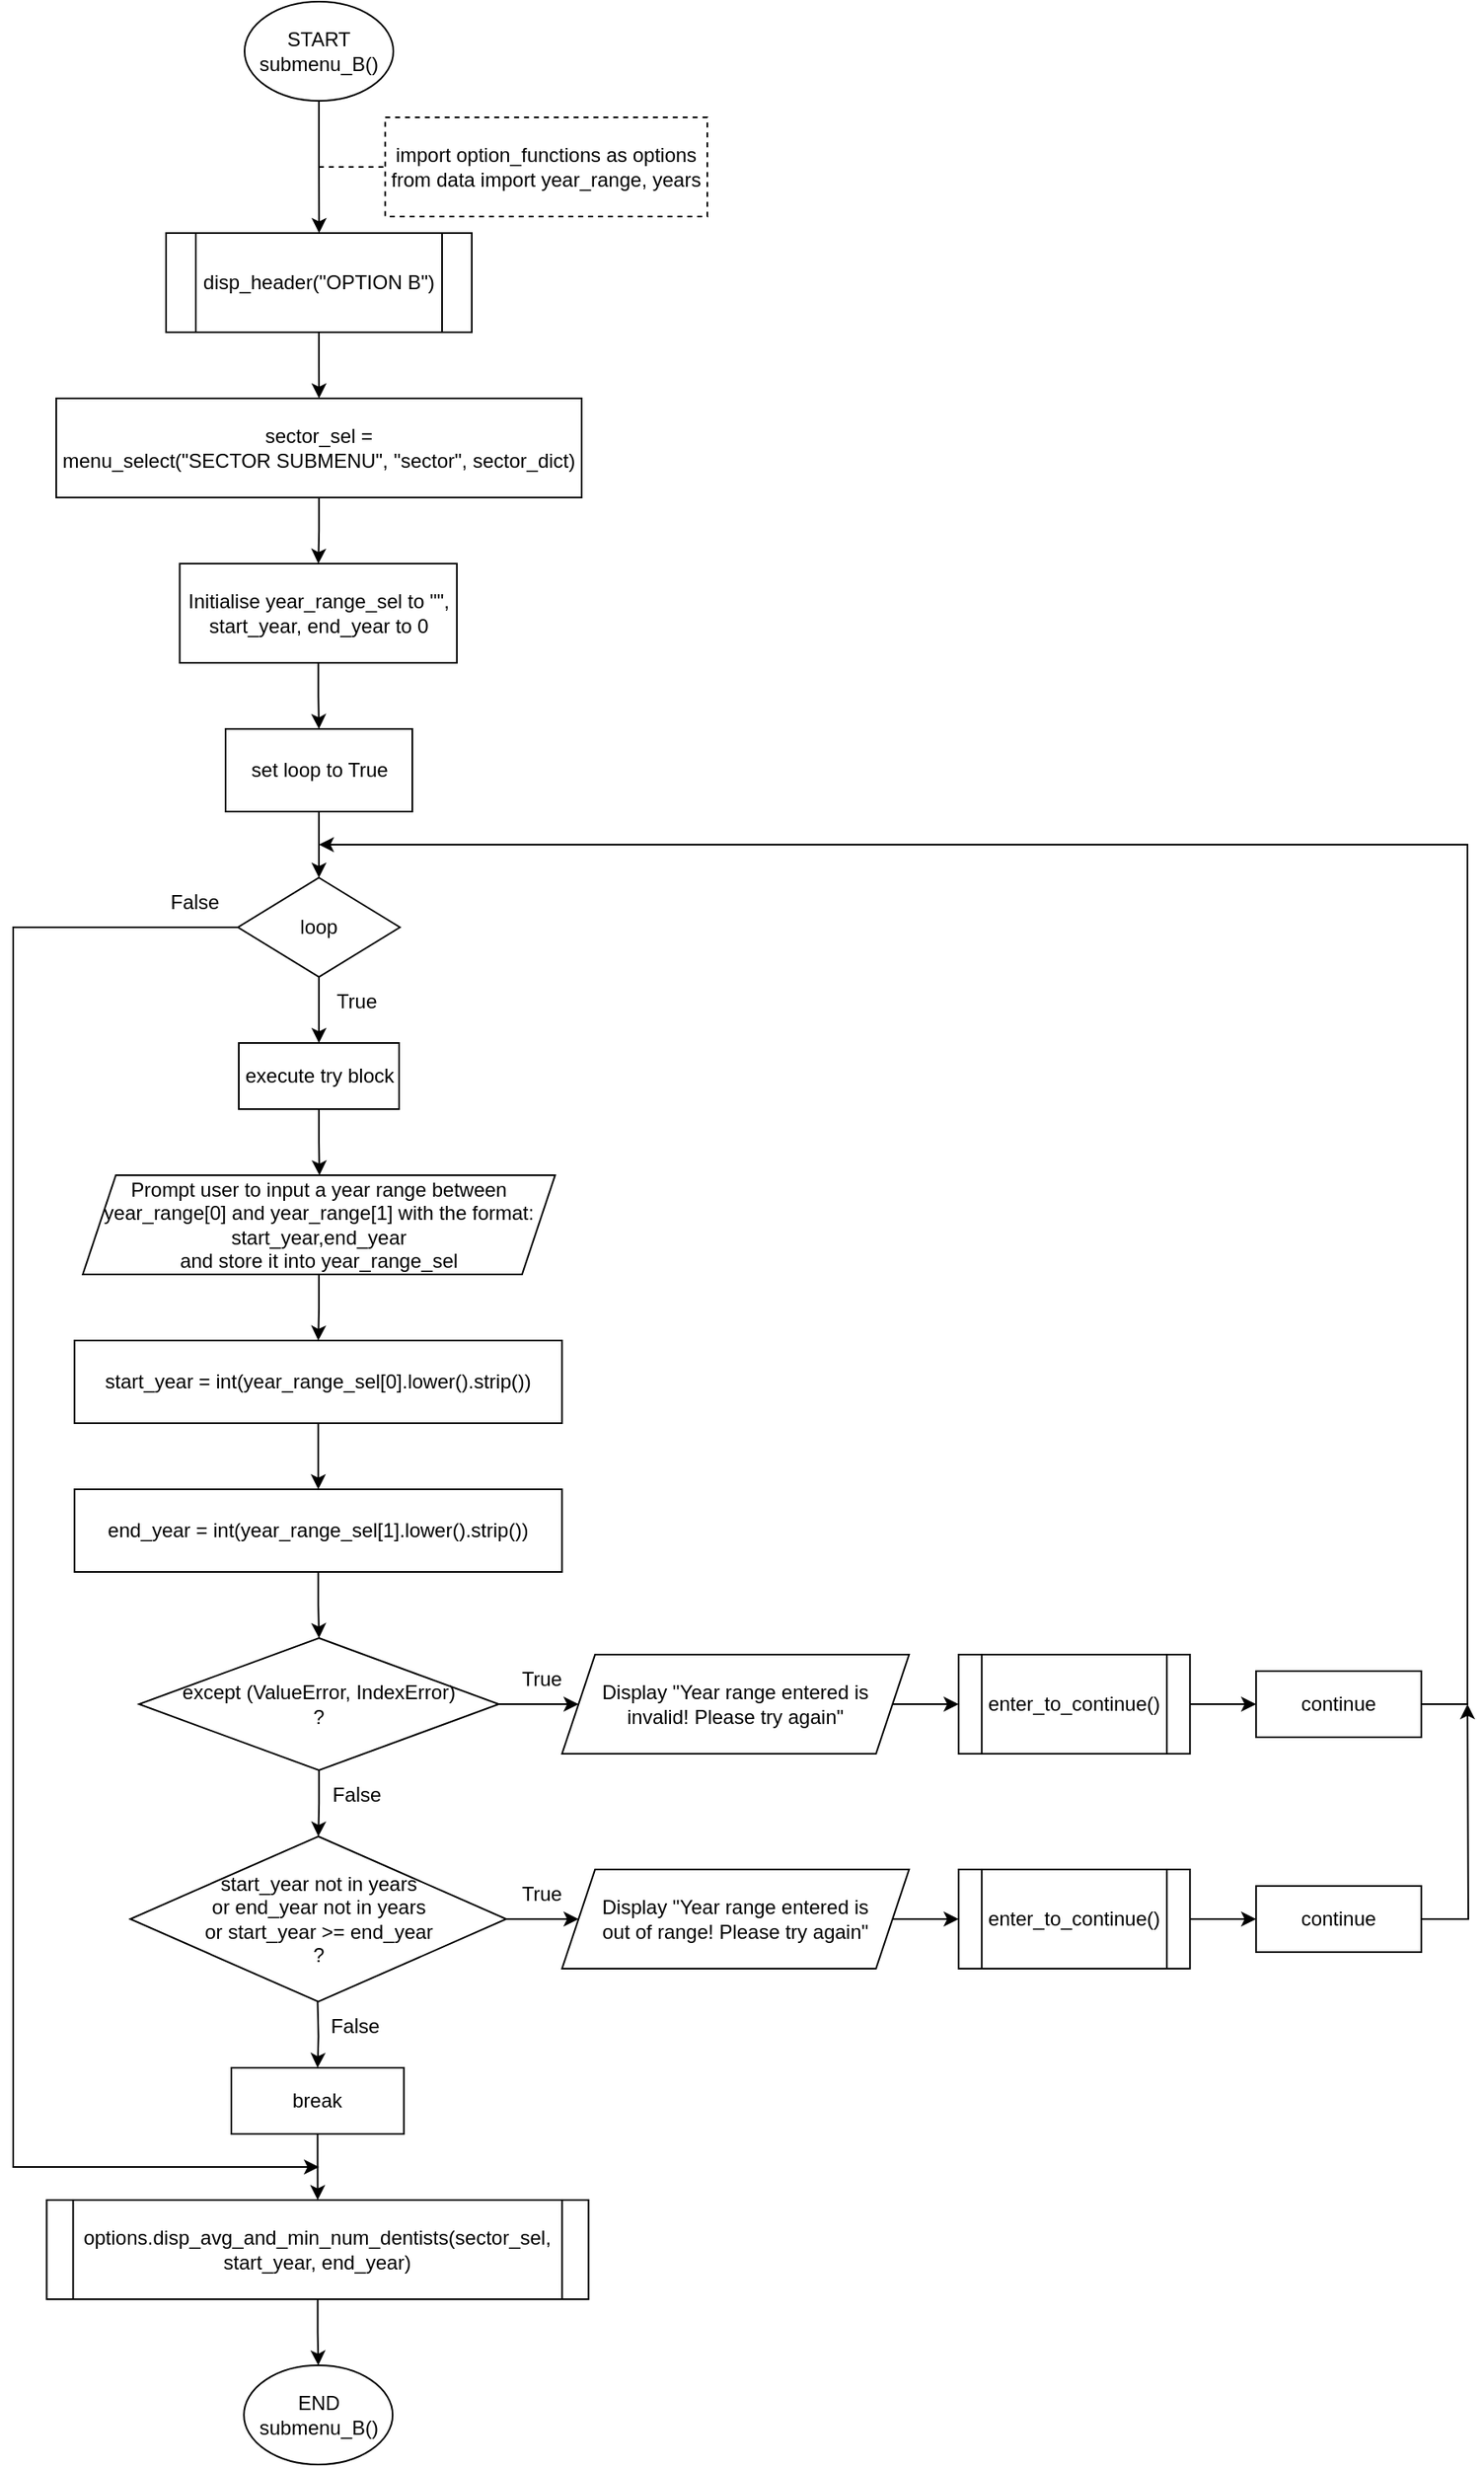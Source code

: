<mxfile version="20.7.4" type="github">
  <diagram id="cnmpXG4j4oixxMg7yirP" name="Page-1">
    <mxGraphModel dx="1113" dy="637" grid="1" gridSize="10" guides="1" tooltips="1" connect="1" arrows="1" fold="1" page="1" pageScale="1" pageWidth="850" pageHeight="1100" math="0" shadow="0">
      <root>
        <mxCell id="0" />
        <mxCell id="1" parent="0" />
        <mxCell id="Wt7Fl3WcNKR1P980c0bw-1" value="" style="edgeStyle=orthogonalEdgeStyle;rounded=0;orthogonalLoop=1;jettySize=auto;html=1;" edge="1" parent="1" source="Wt7Fl3WcNKR1P980c0bw-2">
          <mxGeometry relative="1" as="geometry">
            <mxPoint x="215.1" y="140" as="targetPoint" />
          </mxGeometry>
        </mxCell>
        <mxCell id="Wt7Fl3WcNKR1P980c0bw-2" value="START&lt;br&gt;submenu_B()" style="ellipse;whiteSpace=wrap;html=1;rounded=0;" vertex="1" parent="1">
          <mxGeometry x="170" width="90" height="60" as="geometry" />
        </mxCell>
        <mxCell id="Wt7Fl3WcNKR1P980c0bw-3" value="&lt;div&gt;import option_functions as options&lt;/div&gt;&lt;div&gt;from data import year_range, years&lt;/div&gt;" style="rounded=0;whiteSpace=wrap;html=1;glass=0;dashed=1;" vertex="1" parent="1">
          <mxGeometry x="255.12" y="70" width="194.88" height="60" as="geometry" />
        </mxCell>
        <mxCell id="Wt7Fl3WcNKR1P980c0bw-4" value="" style="endArrow=none;dashed=1;html=1;rounded=0;strokeColor=default;entryX=0;entryY=0.5;entryDx=0;entryDy=0;" edge="1" parent="1" target="Wt7Fl3WcNKR1P980c0bw-3">
          <mxGeometry width="50" height="50" relative="1" as="geometry">
            <mxPoint x="215" y="100" as="sourcePoint" />
            <mxPoint x="407.12" y="320" as="targetPoint" />
          </mxGeometry>
        </mxCell>
        <mxCell id="Wt7Fl3WcNKR1P980c0bw-5" value="Initialise year_range_sel to &quot;&quot;, &lt;br&gt;start_year, end_year to 0" style="rounded=0;whiteSpace=wrap;html=1;" vertex="1" parent="1">
          <mxGeometry x="130.75" y="340" width="167.7" height="60" as="geometry" />
        </mxCell>
        <mxCell id="Wt7Fl3WcNKR1P980c0bw-56" value="" style="edgeStyle=orthogonalEdgeStyle;rounded=0;orthogonalLoop=1;jettySize=auto;html=1;" edge="1" parent="1" source="Wt7Fl3WcNKR1P980c0bw-7" target="Wt7Fl3WcNKR1P980c0bw-54">
          <mxGeometry relative="1" as="geometry" />
        </mxCell>
        <mxCell id="Wt7Fl3WcNKR1P980c0bw-7" value="disp_header(&quot;OPTION B&quot;)" style="shape=process;whiteSpace=wrap;html=1;backgroundOutline=1;size=0.095;" vertex="1" parent="1">
          <mxGeometry x="122.5" y="140" width="185" height="60" as="geometry" />
        </mxCell>
        <mxCell id="Wt7Fl3WcNKR1P980c0bw-8" value="" style="edgeStyle=orthogonalEdgeStyle;rounded=0;orthogonalLoop=1;jettySize=auto;html=1;" edge="1" parent="1" target="Wt7Fl3WcNKR1P980c0bw-10" source="Wt7Fl3WcNKR1P980c0bw-5">
          <mxGeometry relative="1" as="geometry">
            <mxPoint x="215" y="400" as="sourcePoint" />
          </mxGeometry>
        </mxCell>
        <mxCell id="Wt7Fl3WcNKR1P980c0bw-9" value="" style="edgeStyle=orthogonalEdgeStyle;rounded=0;orthogonalLoop=1;jettySize=auto;html=1;" edge="1" parent="1" source="Wt7Fl3WcNKR1P980c0bw-10" target="Wt7Fl3WcNKR1P980c0bw-13">
          <mxGeometry relative="1" as="geometry" />
        </mxCell>
        <mxCell id="Wt7Fl3WcNKR1P980c0bw-10" value="set loop to True" style="rounded=0;whiteSpace=wrap;html=1;" vertex="1" parent="1">
          <mxGeometry x="158.5" y="440" width="113" height="50" as="geometry" />
        </mxCell>
        <mxCell id="Wt7Fl3WcNKR1P980c0bw-11" value="" style="edgeStyle=orthogonalEdgeStyle;rounded=0;orthogonalLoop=1;jettySize=auto;html=1;" edge="1" parent="1" source="Wt7Fl3WcNKR1P980c0bw-13">
          <mxGeometry relative="1" as="geometry">
            <mxPoint x="215" y="630" as="targetPoint" />
          </mxGeometry>
        </mxCell>
        <mxCell id="Wt7Fl3WcNKR1P980c0bw-60" style="edgeStyle=orthogonalEdgeStyle;rounded=0;orthogonalLoop=1;jettySize=auto;html=1;exitX=0;exitY=0.5;exitDx=0;exitDy=0;" edge="1" parent="1" source="Wt7Fl3WcNKR1P980c0bw-13">
          <mxGeometry relative="1" as="geometry">
            <mxPoint x="215" y="1310" as="targetPoint" />
            <Array as="points">
              <mxPoint x="30" y="560" />
            </Array>
          </mxGeometry>
        </mxCell>
        <mxCell id="Wt7Fl3WcNKR1P980c0bw-13" value="loop" style="rhombus;whiteSpace=wrap;html=1;rounded=0;" vertex="1" parent="1">
          <mxGeometry x="166" y="530" width="98" height="60" as="geometry" />
        </mxCell>
        <mxCell id="Wt7Fl3WcNKR1P980c0bw-14" value="True" style="text;html=1;strokeColor=none;fillColor=none;align=center;verticalAlign=middle;whiteSpace=wrap;rounded=0;fontFamily=Helvetica;fontSize=12.1;" vertex="1" parent="1">
          <mxGeometry x="208" y="590" width="60" height="30" as="geometry" />
        </mxCell>
        <mxCell id="Wt7Fl3WcNKR1P980c0bw-15" value="False" style="text;html=1;strokeColor=none;fillColor=none;align=center;verticalAlign=middle;whiteSpace=wrap;rounded=0;fontFamily=Helvetica;fontSize=12.1;" vertex="1" parent="1">
          <mxGeometry x="110" y="530" width="60" height="30" as="geometry" />
        </mxCell>
        <mxCell id="Wt7Fl3WcNKR1P980c0bw-16" value="" style="edgeStyle=orthogonalEdgeStyle;rounded=0;orthogonalLoop=1;jettySize=auto;html=1;" edge="1" parent="1" source="Wt7Fl3WcNKR1P980c0bw-17">
          <mxGeometry relative="1" as="geometry">
            <mxPoint x="215.3" y="710" as="targetPoint" />
          </mxGeometry>
        </mxCell>
        <mxCell id="Wt7Fl3WcNKR1P980c0bw-17" value="execute try block" style="rounded=0;whiteSpace=wrap;html=1;" vertex="1" parent="1">
          <mxGeometry x="166.5" y="630" width="97" height="40" as="geometry" />
        </mxCell>
        <mxCell id="Wt7Fl3WcNKR1P980c0bw-19" value="" style="edgeStyle=orthogonalEdgeStyle;rounded=0;orthogonalLoop=1;jettySize=auto;html=1;" edge="1" parent="1" source="Wt7Fl3WcNKR1P980c0bw-21" target="Wt7Fl3WcNKR1P980c0bw-24">
          <mxGeometry relative="1" as="geometry" />
        </mxCell>
        <mxCell id="Wt7Fl3WcNKR1P980c0bw-20" value="" style="edgeStyle=orthogonalEdgeStyle;rounded=0;orthogonalLoop=1;jettySize=auto;html=1;" edge="1" parent="1" source="Wt7Fl3WcNKR1P980c0bw-21" target="Wt7Fl3WcNKR1P980c0bw-31">
          <mxGeometry relative="1" as="geometry" />
        </mxCell>
        <mxCell id="Wt7Fl3WcNKR1P980c0bw-21" value="except (ValueError, IndexError)&lt;br&gt;?" style="rhombus;whiteSpace=wrap;html=1;" vertex="1" parent="1">
          <mxGeometry x="106.15" y="990" width="217.7" height="80" as="geometry" />
        </mxCell>
        <mxCell id="Wt7Fl3WcNKR1P980c0bw-48" value="" style="edgeStyle=orthogonalEdgeStyle;rounded=0;orthogonalLoop=1;jettySize=auto;html=1;" edge="1" parent="1" source="Wt7Fl3WcNKR1P980c0bw-22" target="Wt7Fl3WcNKR1P980c0bw-47">
          <mxGeometry relative="1" as="geometry" />
        </mxCell>
        <mxCell id="Wt7Fl3WcNKR1P980c0bw-22" value="Prompt user to input a year range between year_range[0] and year_range[1] with the format: start_year,end_year &lt;br&gt;and store it into year_range_sel" style="shape=parallelogram;perimeter=parallelogramPerimeter;whiteSpace=wrap;html=1;fixedSize=1;" vertex="1" parent="1">
          <mxGeometry x="72.09" y="710" width="285.82" height="60" as="geometry" />
        </mxCell>
        <mxCell id="Wt7Fl3WcNKR1P980c0bw-23" value="" style="edgeStyle=orthogonalEdgeStyle;rounded=0;orthogonalLoop=1;jettySize=auto;html=1;" edge="1" parent="1" source="Wt7Fl3WcNKR1P980c0bw-24" target="Wt7Fl3WcNKR1P980c0bw-26">
          <mxGeometry relative="1" as="geometry" />
        </mxCell>
        <mxCell id="Wt7Fl3WcNKR1P980c0bw-24" value="Display &quot;Year range entered is&lt;br style=&quot;border-color: var(--border-color);&quot;&gt;invalid! Please try again&quot;" style="shape=parallelogram;perimeter=parallelogramPerimeter;whiteSpace=wrap;html=1;fixedSize=1;" vertex="1" parent="1">
          <mxGeometry x="362.1" y="1000" width="210" height="60" as="geometry" />
        </mxCell>
        <mxCell id="Wt7Fl3WcNKR1P980c0bw-25" value="" style="edgeStyle=orthogonalEdgeStyle;rounded=0;orthogonalLoop=1;jettySize=auto;html=1;" edge="1" parent="1" source="Wt7Fl3WcNKR1P980c0bw-26" target="Wt7Fl3WcNKR1P980c0bw-29">
          <mxGeometry relative="1" as="geometry" />
        </mxCell>
        <mxCell id="Wt7Fl3WcNKR1P980c0bw-26" value="enter_to_continue()" style="shape=process;whiteSpace=wrap;html=1;backgroundOutline=1;" vertex="1" parent="1">
          <mxGeometry x="602.1" y="1000" width="140" height="60" as="geometry" />
        </mxCell>
        <mxCell id="Wt7Fl3WcNKR1P980c0bw-27" value="True" style="text;html=1;strokeColor=none;fillColor=none;align=center;verticalAlign=middle;whiteSpace=wrap;rounded=0;" vertex="1" parent="1">
          <mxGeometry x="320" y="1000" width="60" height="30" as="geometry" />
        </mxCell>
        <mxCell id="Wt7Fl3WcNKR1P980c0bw-57" style="edgeStyle=orthogonalEdgeStyle;rounded=0;orthogonalLoop=1;jettySize=auto;html=1;exitX=1;exitY=0.5;exitDx=0;exitDy=0;" edge="1" parent="1" source="Wt7Fl3WcNKR1P980c0bw-29">
          <mxGeometry relative="1" as="geometry">
            <mxPoint x="215" y="510" as="targetPoint" />
            <Array as="points">
              <mxPoint x="910" y="1030" />
            </Array>
          </mxGeometry>
        </mxCell>
        <mxCell id="Wt7Fl3WcNKR1P980c0bw-29" value="continue" style="rounded=0;whiteSpace=wrap;html=1;" vertex="1" parent="1">
          <mxGeometry x="782.1" y="1010" width="100" height="40" as="geometry" />
        </mxCell>
        <mxCell id="Wt7Fl3WcNKR1P980c0bw-53" value="" style="edgeStyle=orthogonalEdgeStyle;rounded=0;orthogonalLoop=1;jettySize=auto;html=1;" edge="1" parent="1" source="Wt7Fl3WcNKR1P980c0bw-31" target="Wt7Fl3WcNKR1P980c0bw-33">
          <mxGeometry relative="1" as="geometry" />
        </mxCell>
        <mxCell id="Wt7Fl3WcNKR1P980c0bw-31" value="start_year not in years &lt;br&gt;or end_year not in years &lt;br&gt;or start_year &amp;gt;= end_year&lt;br&gt;?" style="rhombus;whiteSpace=wrap;html=1;" vertex="1" parent="1">
          <mxGeometry x="100.85" y="1110" width="227.5" height="100" as="geometry" />
        </mxCell>
        <mxCell id="Wt7Fl3WcNKR1P980c0bw-32" value="" style="edgeStyle=orthogonalEdgeStyle;rounded=0;orthogonalLoop=1;jettySize=auto;html=1;" edge="1" parent="1" source="Wt7Fl3WcNKR1P980c0bw-33" target="Wt7Fl3WcNKR1P980c0bw-35">
          <mxGeometry relative="1" as="geometry" />
        </mxCell>
        <mxCell id="Wt7Fl3WcNKR1P980c0bw-33" value="Display &quot;Year range entered is &lt;br&gt;out of range! Please try again&quot;" style="shape=parallelogram;perimeter=parallelogramPerimeter;whiteSpace=wrap;html=1;fixedSize=1;" vertex="1" parent="1">
          <mxGeometry x="362.1" y="1130" width="210" height="60" as="geometry" />
        </mxCell>
        <mxCell id="Wt7Fl3WcNKR1P980c0bw-34" value="" style="edgeStyle=orthogonalEdgeStyle;rounded=0;orthogonalLoop=1;jettySize=auto;html=1;" edge="1" parent="1" source="Wt7Fl3WcNKR1P980c0bw-35" target="Wt7Fl3WcNKR1P980c0bw-37">
          <mxGeometry relative="1" as="geometry" />
        </mxCell>
        <mxCell id="Wt7Fl3WcNKR1P980c0bw-35" value="enter_to_continue()" style="shape=process;whiteSpace=wrap;html=1;backgroundOutline=1;" vertex="1" parent="1">
          <mxGeometry x="602.1" y="1130" width="140" height="60" as="geometry" />
        </mxCell>
        <mxCell id="Wt7Fl3WcNKR1P980c0bw-58" style="edgeStyle=orthogonalEdgeStyle;rounded=0;orthogonalLoop=1;jettySize=auto;html=1;exitX=1;exitY=0.5;exitDx=0;exitDy=0;" edge="1" parent="1" source="Wt7Fl3WcNKR1P980c0bw-37">
          <mxGeometry relative="1" as="geometry">
            <mxPoint x="910" y="1030" as="targetPoint" />
          </mxGeometry>
        </mxCell>
        <mxCell id="Wt7Fl3WcNKR1P980c0bw-37" value="continue" style="rounded=0;whiteSpace=wrap;html=1;" vertex="1" parent="1">
          <mxGeometry x="782.1" y="1140" width="100" height="40" as="geometry" />
        </mxCell>
        <mxCell id="Wt7Fl3WcNKR1P980c0bw-38" value="True" style="text;html=1;strokeColor=none;fillColor=none;align=center;verticalAlign=middle;whiteSpace=wrap;rounded=0;" vertex="1" parent="1">
          <mxGeometry x="320" y="1130" width="60" height="30" as="geometry" />
        </mxCell>
        <mxCell id="Wt7Fl3WcNKR1P980c0bw-39" value="False" style="text;html=1;strokeColor=none;fillColor=none;align=center;verticalAlign=middle;whiteSpace=wrap;rounded=0;fontFamily=Helvetica;fontSize=12.1;" vertex="1" parent="1">
          <mxGeometry x="208" y="1070" width="60" height="30" as="geometry" />
        </mxCell>
        <mxCell id="Wt7Fl3WcNKR1P980c0bw-40" value="" style="edgeStyle=orthogonalEdgeStyle;rounded=0;orthogonalLoop=1;jettySize=auto;html=1;" edge="1" parent="1" target="Wt7Fl3WcNKR1P980c0bw-42">
          <mxGeometry relative="1" as="geometry">
            <mxPoint x="214.2" y="1210" as="sourcePoint" />
          </mxGeometry>
        </mxCell>
        <mxCell id="Wt7Fl3WcNKR1P980c0bw-61" value="" style="edgeStyle=orthogonalEdgeStyle;rounded=0;orthogonalLoop=1;jettySize=auto;html=1;" edge="1" parent="1" source="Wt7Fl3WcNKR1P980c0bw-42" target="Wt7Fl3WcNKR1P980c0bw-45">
          <mxGeometry relative="1" as="geometry" />
        </mxCell>
        <mxCell id="Wt7Fl3WcNKR1P980c0bw-42" value="break" style="whiteSpace=wrap;html=1;" vertex="1" parent="1">
          <mxGeometry x="162.01" y="1250" width="104.38" height="40" as="geometry" />
        </mxCell>
        <mxCell id="Wt7Fl3WcNKR1P980c0bw-43" value="False" style="text;html=1;strokeColor=none;fillColor=none;align=center;verticalAlign=middle;whiteSpace=wrap;rounded=0;fontFamily=Helvetica;fontSize=12.1;" vertex="1" parent="1">
          <mxGeometry x="207.2" y="1210" width="60" height="30" as="geometry" />
        </mxCell>
        <mxCell id="Wt7Fl3WcNKR1P980c0bw-44" value="" style="edgeStyle=orthogonalEdgeStyle;rounded=0;orthogonalLoop=1;jettySize=auto;html=1;" edge="1" parent="1" source="Wt7Fl3WcNKR1P980c0bw-45" target="Wt7Fl3WcNKR1P980c0bw-46">
          <mxGeometry relative="1" as="geometry" />
        </mxCell>
        <mxCell id="Wt7Fl3WcNKR1P980c0bw-45" value="options.disp_avg_and_min_num_dentists(sector_sel, start_year, end_year)" style="shape=process;whiteSpace=wrap;html=1;backgroundOutline=1;size=0.049;" vertex="1" parent="1">
          <mxGeometry x="50.25" y="1330" width="327.9" height="60" as="geometry" />
        </mxCell>
        <mxCell id="Wt7Fl3WcNKR1P980c0bw-46" value="END&lt;br&gt;submenu_B()" style="ellipse;whiteSpace=wrap;html=1;rounded=0;" vertex="1" parent="1">
          <mxGeometry x="169.6" y="1430" width="90" height="60" as="geometry" />
        </mxCell>
        <mxCell id="Wt7Fl3WcNKR1P980c0bw-50" value="" style="edgeStyle=orthogonalEdgeStyle;rounded=0;orthogonalLoop=1;jettySize=auto;html=1;" edge="1" parent="1" source="Wt7Fl3WcNKR1P980c0bw-47" target="Wt7Fl3WcNKR1P980c0bw-49">
          <mxGeometry relative="1" as="geometry" />
        </mxCell>
        <mxCell id="Wt7Fl3WcNKR1P980c0bw-47" value="start_year = int(year_range_sel[0].lower().strip())" style="whiteSpace=wrap;html=1;" vertex="1" parent="1">
          <mxGeometry x="67.1" y="810" width="295" height="50" as="geometry" />
        </mxCell>
        <mxCell id="Wt7Fl3WcNKR1P980c0bw-51" value="" style="edgeStyle=orthogonalEdgeStyle;rounded=0;orthogonalLoop=1;jettySize=auto;html=1;" edge="1" parent="1" source="Wt7Fl3WcNKR1P980c0bw-49" target="Wt7Fl3WcNKR1P980c0bw-21">
          <mxGeometry relative="1" as="geometry" />
        </mxCell>
        <mxCell id="Wt7Fl3WcNKR1P980c0bw-49" value="end_year = int(year_range_sel[1].lower().strip())" style="whiteSpace=wrap;html=1;" vertex="1" parent="1">
          <mxGeometry x="67.1" y="900" width="295" height="50" as="geometry" />
        </mxCell>
        <mxCell id="Wt7Fl3WcNKR1P980c0bw-55" value="" style="edgeStyle=orthogonalEdgeStyle;rounded=0;orthogonalLoop=1;jettySize=auto;html=1;" edge="1" parent="1" source="Wt7Fl3WcNKR1P980c0bw-54" target="Wt7Fl3WcNKR1P980c0bw-5">
          <mxGeometry relative="1" as="geometry" />
        </mxCell>
        <mxCell id="Wt7Fl3WcNKR1P980c0bw-54" value="sector_sel = &lt;br&gt;menu_select(&quot;SECTOR SUBMENU&quot;, &quot;sector&quot;, sector_dict)" style="rounded=0;whiteSpace=wrap;html=1;" vertex="1" parent="1">
          <mxGeometry x="56.05" y="240" width="317.9" height="60" as="geometry" />
        </mxCell>
      </root>
    </mxGraphModel>
  </diagram>
</mxfile>
